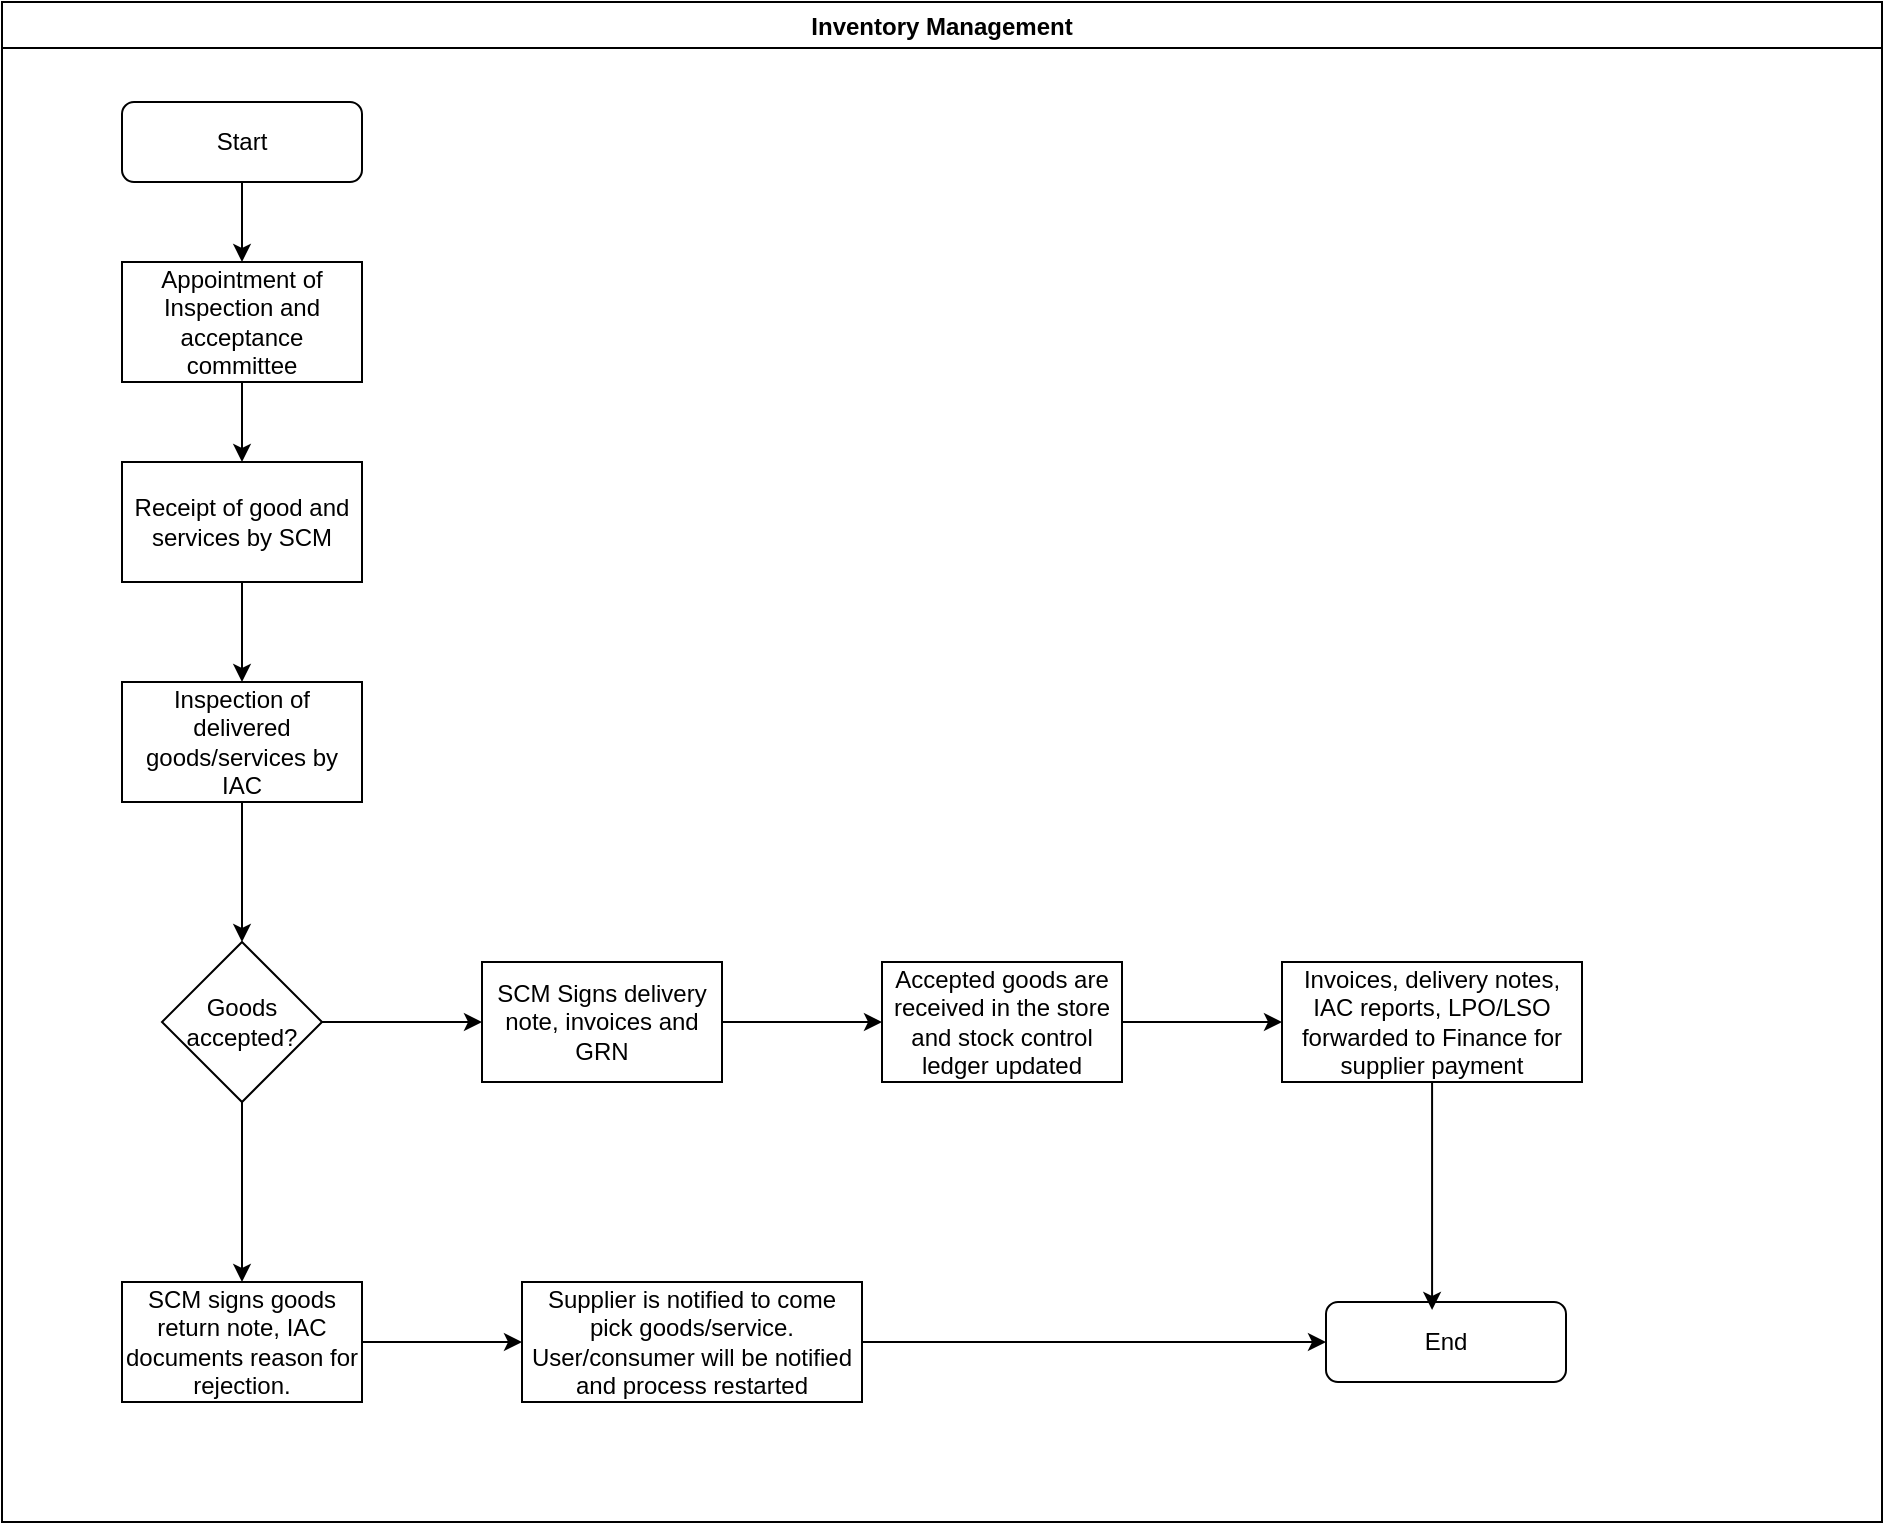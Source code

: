 <mxfile version="13.6.5" type="github">
  <diagram id="Iypkp6MeS8w_ESI0-BGD" name="Page-1">
    <mxGraphModel dx="1038" dy="547" grid="1" gridSize="10" guides="1" tooltips="1" connect="1" arrows="1" fold="1" page="1" pageScale="1" pageWidth="1169" pageHeight="827" math="0" shadow="0">
      <root>
        <mxCell id="0" />
        <mxCell id="1" parent="0" />
        <mxCell id="JlDGp4HvmVxd3a4Thtz--1" value="Inventory Management" style="swimlane;" vertex="1" parent="1">
          <mxGeometry x="30" y="30" width="940" height="760" as="geometry" />
        </mxCell>
        <mxCell id="JlDGp4HvmVxd3a4Thtz--2" value="Start" style="rounded=1;whiteSpace=wrap;html=1;" vertex="1" parent="JlDGp4HvmVxd3a4Thtz--1">
          <mxGeometry x="60" y="50" width="120" height="40" as="geometry" />
        </mxCell>
        <mxCell id="JlDGp4HvmVxd3a4Thtz--3" value="Appointment of Inspection and acceptance committee" style="rounded=0;whiteSpace=wrap;html=1;" vertex="1" parent="JlDGp4HvmVxd3a4Thtz--1">
          <mxGeometry x="60" y="130" width="120" height="60" as="geometry" />
        </mxCell>
        <mxCell id="JlDGp4HvmVxd3a4Thtz--4" value="Receipt of good and services by SCM" style="whiteSpace=wrap;html=1;rounded=0;" vertex="1" parent="JlDGp4HvmVxd3a4Thtz--1">
          <mxGeometry x="60" y="230" width="120" height="60" as="geometry" />
        </mxCell>
        <mxCell id="JlDGp4HvmVxd3a4Thtz--5" value="" style="edgeStyle=orthogonalEdgeStyle;rounded=0;orthogonalLoop=1;jettySize=auto;html=1;" edge="1" parent="JlDGp4HvmVxd3a4Thtz--1" source="JlDGp4HvmVxd3a4Thtz--3" target="JlDGp4HvmVxd3a4Thtz--4">
          <mxGeometry relative="1" as="geometry" />
        </mxCell>
        <mxCell id="JlDGp4HvmVxd3a4Thtz--6" value="Inspection of delivered goods/services by IAC" style="whiteSpace=wrap;html=1;rounded=0;" vertex="1" parent="JlDGp4HvmVxd3a4Thtz--1">
          <mxGeometry x="60" y="340" width="120" height="60" as="geometry" />
        </mxCell>
        <mxCell id="JlDGp4HvmVxd3a4Thtz--7" value="" style="edgeStyle=orthogonalEdgeStyle;rounded=0;orthogonalLoop=1;jettySize=auto;html=1;" edge="1" parent="JlDGp4HvmVxd3a4Thtz--1" source="JlDGp4HvmVxd3a4Thtz--4" target="JlDGp4HvmVxd3a4Thtz--6">
          <mxGeometry relative="1" as="geometry" />
        </mxCell>
        <mxCell id="JlDGp4HvmVxd3a4Thtz--10" value="SCM Signs delivery note, invoices and GRN" style="whiteSpace=wrap;html=1;rounded=0;" vertex="1" parent="JlDGp4HvmVxd3a4Thtz--1">
          <mxGeometry x="240" y="480" width="120" height="60" as="geometry" />
        </mxCell>
        <mxCell id="JlDGp4HvmVxd3a4Thtz--12" value="SCM signs goods return note, IAC documents reason for rejection. " style="whiteSpace=wrap;html=1;rounded=0;" vertex="1" parent="JlDGp4HvmVxd3a4Thtz--1">
          <mxGeometry x="60" y="640" width="120" height="60" as="geometry" />
        </mxCell>
        <mxCell id="JlDGp4HvmVxd3a4Thtz--20" value="End" style="rounded=1;whiteSpace=wrap;html=1;" vertex="1" parent="JlDGp4HvmVxd3a4Thtz--1">
          <mxGeometry x="662" y="650" width="120" height="40" as="geometry" />
        </mxCell>
        <mxCell id="JlDGp4HvmVxd3a4Thtz--25" value="" style="endArrow=classic;html=1;exitX=0.5;exitY=1;exitDx=0;exitDy=0;" edge="1" parent="JlDGp4HvmVxd3a4Thtz--1" source="JlDGp4HvmVxd3a4Thtz--2" target="JlDGp4HvmVxd3a4Thtz--3">
          <mxGeometry width="50" height="50" relative="1" as="geometry">
            <mxPoint x="470" y="310" as="sourcePoint" />
            <mxPoint x="520" y="260" as="targetPoint" />
          </mxGeometry>
        </mxCell>
        <mxCell id="JlDGp4HvmVxd3a4Thtz--11" value="" style="edgeStyle=orthogonalEdgeStyle;rounded=0;orthogonalLoop=1;jettySize=auto;html=1;" edge="1" parent="1" source="JlDGp4HvmVxd3a4Thtz--8" target="JlDGp4HvmVxd3a4Thtz--10">
          <mxGeometry relative="1" as="geometry" />
        </mxCell>
        <mxCell id="JlDGp4HvmVxd3a4Thtz--13" value="" style="edgeStyle=orthogonalEdgeStyle;rounded=0;orthogonalLoop=1;jettySize=auto;html=1;" edge="1" parent="1" source="JlDGp4HvmVxd3a4Thtz--8" target="JlDGp4HvmVxd3a4Thtz--12">
          <mxGeometry relative="1" as="geometry" />
        </mxCell>
        <mxCell id="JlDGp4HvmVxd3a4Thtz--8" value="Goods accepted?" style="rhombus;whiteSpace=wrap;html=1;rounded=0;" vertex="1" parent="1">
          <mxGeometry x="110" y="500" width="80" height="80" as="geometry" />
        </mxCell>
        <mxCell id="JlDGp4HvmVxd3a4Thtz--9" value="" style="edgeStyle=orthogonalEdgeStyle;rounded=0;orthogonalLoop=1;jettySize=auto;html=1;" edge="1" parent="1" source="JlDGp4HvmVxd3a4Thtz--6" target="JlDGp4HvmVxd3a4Thtz--8">
          <mxGeometry relative="1" as="geometry" />
        </mxCell>
        <mxCell id="JlDGp4HvmVxd3a4Thtz--22" value="" style="edgeStyle=orthogonalEdgeStyle;rounded=0;orthogonalLoop=1;jettySize=auto;html=1;entryX=0;entryY=0.5;entryDx=0;entryDy=0;" edge="1" parent="1" source="JlDGp4HvmVxd3a4Thtz--14" target="JlDGp4HvmVxd3a4Thtz--20">
          <mxGeometry relative="1" as="geometry">
            <mxPoint x="575" y="700" as="targetPoint" />
          </mxGeometry>
        </mxCell>
        <mxCell id="JlDGp4HvmVxd3a4Thtz--14" value="Supplier is notified to come pick goods/service. User/consumer will be notified and process restarted" style="whiteSpace=wrap;html=1;rounded=0;" vertex="1" parent="1">
          <mxGeometry x="290" y="670" width="170" height="60" as="geometry" />
        </mxCell>
        <mxCell id="JlDGp4HvmVxd3a4Thtz--15" value="" style="edgeStyle=orthogonalEdgeStyle;rounded=0;orthogonalLoop=1;jettySize=auto;html=1;" edge="1" parent="1" source="JlDGp4HvmVxd3a4Thtz--12" target="JlDGp4HvmVxd3a4Thtz--14">
          <mxGeometry relative="1" as="geometry" />
        </mxCell>
        <mxCell id="JlDGp4HvmVxd3a4Thtz--19" value="" style="edgeStyle=orthogonalEdgeStyle;rounded=0;orthogonalLoop=1;jettySize=auto;html=1;" edge="1" parent="1" source="JlDGp4HvmVxd3a4Thtz--16" target="JlDGp4HvmVxd3a4Thtz--18">
          <mxGeometry relative="1" as="geometry" />
        </mxCell>
        <mxCell id="JlDGp4HvmVxd3a4Thtz--16" value="Accepted goods are received in the store and stock control ledger updated" style="whiteSpace=wrap;html=1;rounded=0;" vertex="1" parent="1">
          <mxGeometry x="470" y="510" width="120" height="60" as="geometry" />
        </mxCell>
        <mxCell id="JlDGp4HvmVxd3a4Thtz--17" value="" style="edgeStyle=orthogonalEdgeStyle;rounded=0;orthogonalLoop=1;jettySize=auto;html=1;" edge="1" parent="1" source="JlDGp4HvmVxd3a4Thtz--10" target="JlDGp4HvmVxd3a4Thtz--16">
          <mxGeometry relative="1" as="geometry" />
        </mxCell>
        <mxCell id="JlDGp4HvmVxd3a4Thtz--24" value="" style="edgeStyle=orthogonalEdgeStyle;rounded=0;orthogonalLoop=1;jettySize=auto;html=1;entryX=0.442;entryY=0.1;entryDx=0;entryDy=0;entryPerimeter=0;" edge="1" parent="1" source="JlDGp4HvmVxd3a4Thtz--18" target="JlDGp4HvmVxd3a4Thtz--20">
          <mxGeometry relative="1" as="geometry">
            <mxPoint x="745" y="650" as="targetPoint" />
          </mxGeometry>
        </mxCell>
        <mxCell id="JlDGp4HvmVxd3a4Thtz--18" value="Invoices, delivery notes, IAC reports, LPO/LSO forwarded to Finance for supplier payment" style="whiteSpace=wrap;html=1;rounded=0;" vertex="1" parent="1">
          <mxGeometry x="670" y="510" width="150" height="60" as="geometry" />
        </mxCell>
      </root>
    </mxGraphModel>
  </diagram>
</mxfile>

